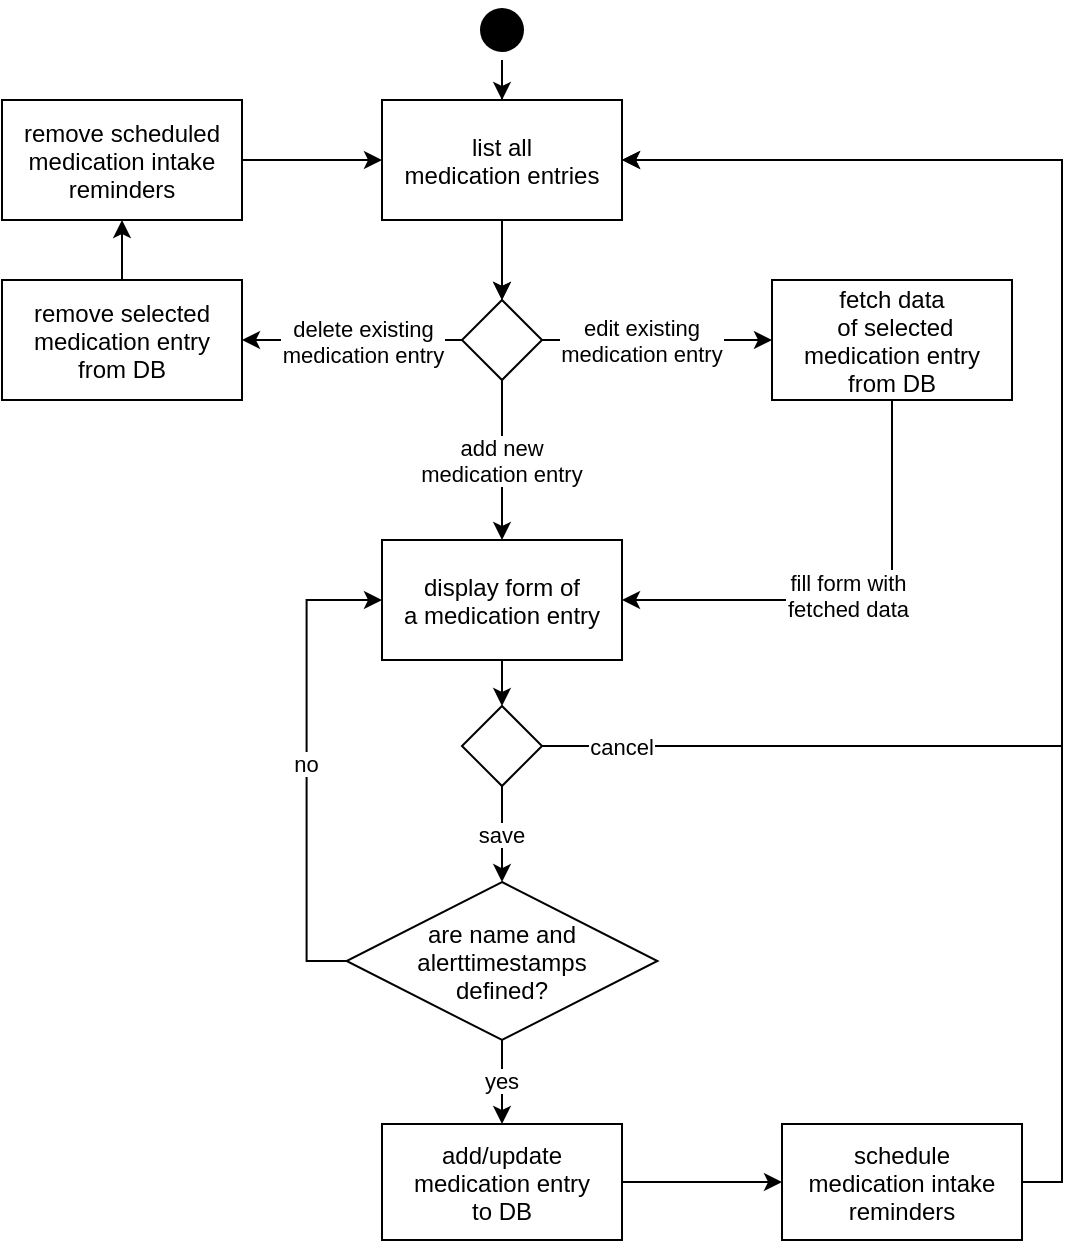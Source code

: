 <mxfile version="15.8.7" type="device"><diagram name="Page-1" id="e7e014a7-5840-1c2e-5031-d8a46d1fe8dd"><mxGraphModel dx="1422" dy="905" grid="1" gridSize="10" guides="1" tooltips="1" connect="1" arrows="1" fold="1" page="1" pageScale="1" pageWidth="1169" pageHeight="826" background="none" math="0" shadow="0"><root><mxCell id="0"/><mxCell id="1" parent="0"/><mxCell id="QWt4EZ79DBdiavEusdog-50" value="" style="edgeStyle=orthogonalEdgeStyle;rounded=0;orthogonalLoop=1;jettySize=auto;" parent="1" source="5" target="QWt4EZ79DBdiavEusdog-48" edge="1"><mxGeometry relative="1" as="geometry"/></mxCell><mxCell id="5" value="" style="ellipse;shape=startState;fillColor=#000000;strokeColor=none;" parent="1" vertex="1"><mxGeometry x="465" y="30" width="30" height="30" as="geometry"/></mxCell><mxCell id="QWt4EZ79DBdiavEusdog-44" value="" style="edgeStyle=orthogonalEdgeStyle;rounded=0;orthogonalLoop=1;jettySize=auto;entryX=0.5;entryY=0;entryDx=0;entryDy=0;" parent="1" target="QWt4EZ79DBdiavEusdog-43" edge="1"><mxGeometry relative="1" as="geometry"><mxPoint x="480" y="150" as="sourcePoint"/></mxGeometry></mxCell><mxCell id="QWt4EZ79DBdiavEusdog-46" value="add new&#10;medication entry" style="edgeStyle=orthogonalEdgeStyle;rounded=0;orthogonalLoop=1;jettySize=auto;entryX=0.5;entryY=0;entryDx=0;entryDy=0;" parent="1" source="QWt4EZ79DBdiavEusdog-43" target="QWt4EZ79DBdiavEusdog-55" edge="1"><mxGeometry relative="1" as="geometry"><mxPoint x="480" y="320" as="targetPoint"/></mxGeometry></mxCell><mxCell id="QWt4EZ79DBdiavEusdog-53" value="edit existing&#10;medication entry" style="edgeStyle=orthogonalEdgeStyle;rounded=0;orthogonalLoop=1;jettySize=auto;" parent="1" source="QWt4EZ79DBdiavEusdog-43" target="QWt4EZ79DBdiavEusdog-52" edge="1"><mxGeometry x="-0.13" relative="1" as="geometry"><mxPoint as="offset"/></mxGeometry></mxCell><mxCell id="QWt4EZ79DBdiavEusdog-78" value="" style="edgeStyle=orthogonalEdgeStyle;rounded=0;orthogonalLoop=1;jettySize=auto;" parent="1" source="QWt4EZ79DBdiavEusdog-43" target="QWt4EZ79DBdiavEusdog-77" edge="1"><mxGeometry relative="1" as="geometry"/></mxCell><mxCell id="QWt4EZ79DBdiavEusdog-79" value="delete existing&#10;medication entry" style="edgeLabel;align=center;verticalAlign=middle;resizable=0;points=[];" parent="QWt4EZ79DBdiavEusdog-78" vertex="1" connectable="0"><mxGeometry x="-0.171" y="-2" relative="1" as="geometry"><mxPoint x="-4" y="2" as="offset"/></mxGeometry></mxCell><mxCell id="QWt4EZ79DBdiavEusdog-43" value="" style="rhombus;" parent="1" vertex="1"><mxGeometry x="460" y="180" width="40" height="40" as="geometry"/></mxCell><mxCell id="QWt4EZ79DBdiavEusdog-49" value="" style="edgeStyle=orthogonalEdgeStyle;rounded=0;orthogonalLoop=1;jettySize=auto;" parent="1" source="QWt4EZ79DBdiavEusdog-48" target="QWt4EZ79DBdiavEusdog-43" edge="1"><mxGeometry relative="1" as="geometry"/></mxCell><mxCell id="QWt4EZ79DBdiavEusdog-48" value="list all&#10;medication entries" style="rounded=0;fillColor=default;labelBackgroundColor=none;fontColor=default;" parent="1" vertex="1"><mxGeometry x="420" y="80" width="120" height="60" as="geometry"/></mxCell><mxCell id="QWt4EZ79DBdiavEusdog-57" value="" style="edgeStyle=orthogonalEdgeStyle;rounded=0;orthogonalLoop=1;jettySize=auto;exitX=0.5;exitY=1;exitDx=0;exitDy=0;entryX=1;entryY=0.5;entryDx=0;entryDy=0;" parent="1" source="QWt4EZ79DBdiavEusdog-52" target="QWt4EZ79DBdiavEusdog-55" edge="1"><mxGeometry relative="1" as="geometry"/></mxCell><mxCell id="QWt4EZ79DBdiavEusdog-84" value="fill form with&#10;fetched data" style="edgeLabel;align=center;verticalAlign=middle;resizable=0;points=[];" parent="QWt4EZ79DBdiavEusdog-57" vertex="1" connectable="0"><mxGeometry x="0.037" y="-3" relative="1" as="geometry"><mxPoint as="offset"/></mxGeometry></mxCell><mxCell id="QWt4EZ79DBdiavEusdog-52" value="fetch data&#10; of selected&#10;medication entry&#10;from DB" style="" parent="1" vertex="1"><mxGeometry x="615" y="170" width="120" height="60" as="geometry"/></mxCell><mxCell id="QWt4EZ79DBdiavEusdog-60" value="" style="edgeStyle=orthogonalEdgeStyle;rounded=0;orthogonalLoop=1;jettySize=auto;entryX=0.5;entryY=0;entryDx=0;entryDy=0;" parent="1" source="QWt4EZ79DBdiavEusdog-55" target="QWt4EZ79DBdiavEusdog-61" edge="1"><mxGeometry relative="1" as="geometry"><mxPoint x="480" y="430" as="targetPoint"/></mxGeometry></mxCell><mxCell id="QWt4EZ79DBdiavEusdog-55" value="display form of&#10;a medication entry" style="rounded=0;" parent="1" vertex="1"><mxGeometry x="420" y="300" width="120" height="60" as="geometry"/></mxCell><mxCell id="QWt4EZ79DBdiavEusdog-74" value="save" style="edgeStyle=orthogonalEdgeStyle;rounded=0;orthogonalLoop=1;jettySize=auto;" parent="1" source="QWt4EZ79DBdiavEusdog-61" target="QWt4EZ79DBdiavEusdog-73" edge="1"><mxGeometry relative="1" as="geometry"/></mxCell><mxCell id="QWt4EZ79DBdiavEusdog-80" value="cancel" style="edgeStyle=orthogonalEdgeStyle;rounded=0;orthogonalLoop=1;jettySize=auto;exitX=1;exitY=0.5;exitDx=0;exitDy=0;entryX=1;entryY=0.5;entryDx=0;entryDy=0;spacing=10;" parent="1" source="QWt4EZ79DBdiavEusdog-61" target="QWt4EZ79DBdiavEusdog-48" edge="1"><mxGeometry x="-0.896" relative="1" as="geometry"><Array as="points"><mxPoint x="760" y="403"/><mxPoint x="760" y="110"/></Array><mxPoint as="offset"/></mxGeometry></mxCell><mxCell id="QWt4EZ79DBdiavEusdog-61" value="" style="rhombus;" parent="1" vertex="1"><mxGeometry x="460" y="383" width="40" height="40" as="geometry"/></mxCell><mxCell id="QWt4EZ79DBdiavEusdog-71" value="" style="edgeStyle=orthogonalEdgeStyle;rounded=0;orthogonalLoop=1;jettySize=auto;" parent="1" source="QWt4EZ79DBdiavEusdog-66" target="QWt4EZ79DBdiavEusdog-70" edge="1"><mxGeometry relative="1" as="geometry"/></mxCell><mxCell id="QWt4EZ79DBdiavEusdog-66" value="add/update&#10;medication entry&#10;to DB" style="" parent="1" vertex="1"><mxGeometry x="420" y="592" width="120" height="58" as="geometry"/></mxCell><mxCell id="QWt4EZ79DBdiavEusdog-72" value="" style="edgeStyle=orthogonalEdgeStyle;rounded=0;orthogonalLoop=1;jettySize=auto;exitX=1;exitY=0.5;exitDx=0;exitDy=0;entryX=1;entryY=0.5;entryDx=0;entryDy=0;" parent="1" source="QWt4EZ79DBdiavEusdog-70" target="QWt4EZ79DBdiavEusdog-48" edge="1"><mxGeometry relative="1" as="geometry"><Array as="points"><mxPoint x="760" y="621"/><mxPoint x="760" y="110"/></Array></mxGeometry></mxCell><mxCell id="QWt4EZ79DBdiavEusdog-70" value="schedule&#10;medication intake&#10;reminders" style="" parent="1" vertex="1"><mxGeometry x="620" y="592" width="120" height="58" as="geometry"/></mxCell><mxCell id="QWt4EZ79DBdiavEusdog-75" value="no" style="edgeStyle=orthogonalEdgeStyle;rounded=0;orthogonalLoop=1;jettySize=auto;exitX=0;exitY=0.5;exitDx=0;exitDy=0;entryX=0;entryY=0.5;entryDx=0;entryDy=0;" parent="1" source="QWt4EZ79DBdiavEusdog-73" target="QWt4EZ79DBdiavEusdog-55" edge="1"><mxGeometry relative="1" as="geometry"/></mxCell><mxCell id="QWt4EZ79DBdiavEusdog-76" value="yes" style="edgeStyle=orthogonalEdgeStyle;rounded=0;orthogonalLoop=1;jettySize=auto;exitX=0.5;exitY=1;exitDx=0;exitDy=0;entryX=0.5;entryY=0;entryDx=0;entryDy=0;" parent="1" source="QWt4EZ79DBdiavEusdog-73" target="QWt4EZ79DBdiavEusdog-66" edge="1"><mxGeometry x="-0.048" relative="1" as="geometry"><mxPoint as="offset"/></mxGeometry></mxCell><mxCell id="QWt4EZ79DBdiavEusdog-73" value="are name and&#10;alerttimestamps&#10;defined?" style="rhombus;" parent="1" vertex="1"><mxGeometry x="402.3" y="471" width="155.41" height="79" as="geometry"/></mxCell><mxCell id="QWt4EZ79DBdiavEusdog-82" value="" style="edgeStyle=orthogonalEdgeStyle;rounded=0;orthogonalLoop=1;jettySize=auto;" parent="1" source="QWt4EZ79DBdiavEusdog-77" target="QWt4EZ79DBdiavEusdog-81" edge="1"><mxGeometry relative="1" as="geometry"/></mxCell><mxCell id="QWt4EZ79DBdiavEusdog-77" value="remove selected&#10;medication entry&#10;from DB" style="" parent="1" vertex="1"><mxGeometry x="230" y="170" width="120" height="60" as="geometry"/></mxCell><mxCell id="QWt4EZ79DBdiavEusdog-83" value="" style="edgeStyle=orthogonalEdgeStyle;rounded=0;orthogonalLoop=1;jettySize=auto;exitX=1;exitY=0.5;exitDx=0;exitDy=0;entryX=0;entryY=0.5;entryDx=0;entryDy=0;" parent="1" source="QWt4EZ79DBdiavEusdog-81" target="QWt4EZ79DBdiavEusdog-48" edge="1"><mxGeometry relative="1" as="geometry"/></mxCell><mxCell id="QWt4EZ79DBdiavEusdog-81" value="remove scheduled&#10;medication intake&#10;reminders" style="" parent="1" vertex="1"><mxGeometry x="230" y="80" width="120" height="60" as="geometry"/></mxCell></root></mxGraphModel></diagram></mxfile>